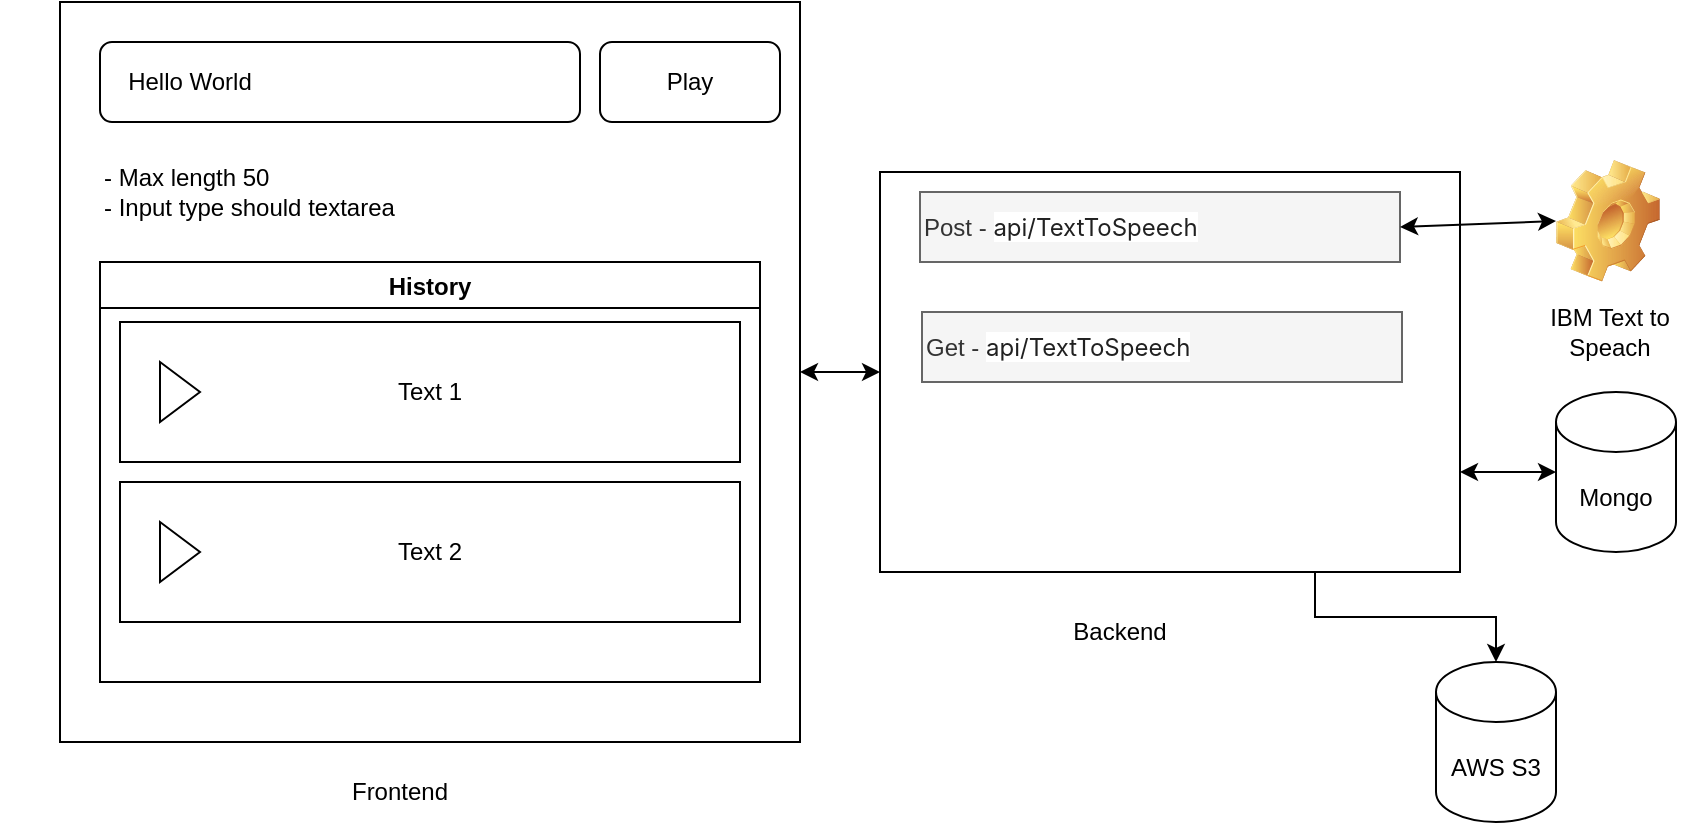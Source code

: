 <mxfile version="16.5.2" type="device"><diagram id="MfNnuCTeZEVBuGNaJn-E" name="Page-1"><mxGraphModel dx="868" dy="393" grid="1" gridSize="10" guides="1" tooltips="1" connect="1" arrows="1" fold="1" page="1" pageScale="1" pageWidth="850" pageHeight="1100" math="0" shadow="0"><root><mxCell id="0"/><mxCell id="1" parent="0"/><mxCell id="_rWdPW1ujyL2wrBIKqeX-1" value="" style="whiteSpace=wrap;html=1;aspect=fixed;" parent="1" vertex="1"><mxGeometry x="30" y="30" width="370" height="370" as="geometry"/></mxCell><mxCell id="_rWdPW1ujyL2wrBIKqeX-2" value="" style="rounded=1;whiteSpace=wrap;html=1;" parent="1" vertex="1"><mxGeometry x="50" y="50" width="240" height="40" as="geometry"/></mxCell><mxCell id="_rWdPW1ujyL2wrBIKqeX-3" value="Play" style="rounded=1;whiteSpace=wrap;html=1;" parent="1" vertex="1"><mxGeometry x="300" y="50" width="90" height="40" as="geometry"/></mxCell><mxCell id="_rWdPW1ujyL2wrBIKqeX-5" value="Hello World" style="text;html=1;strokeColor=none;fillColor=none;align=center;verticalAlign=middle;whiteSpace=wrap;rounded=0;" parent="1" vertex="1"><mxGeometry y="55" width="190" height="30" as="geometry"/></mxCell><mxCell id="_rWdPW1ujyL2wrBIKqeX-8" value="- Max length 50&lt;br&gt;&lt;div&gt;&lt;span&gt;- Input type should textarea&lt;/span&gt;&lt;/div&gt;" style="text;html=1;strokeColor=none;fillColor=none;align=left;verticalAlign=middle;whiteSpace=wrap;rounded=0;" parent="1" vertex="1"><mxGeometry x="50" y="110" width="280" height="30" as="geometry"/></mxCell><mxCell id="_rWdPW1ujyL2wrBIKqeX-9" value="History" style="swimlane;" parent="1" vertex="1"><mxGeometry x="50" y="160" width="330" height="210" as="geometry"/></mxCell><mxCell id="_rWdPW1ujyL2wrBIKqeX-14" value="Text 1" style="html=1;whiteSpace=wrap;container=1;recursiveResize=0;collapsible=0;" parent="_rWdPW1ujyL2wrBIKqeX-9" vertex="1"><mxGeometry x="10" y="30" width="310" height="70" as="geometry"/></mxCell><mxCell id="_rWdPW1ujyL2wrBIKqeX-15" value="" style="triangle;html=1;whiteSpace=wrap;" parent="_rWdPW1ujyL2wrBIKqeX-14" vertex="1"><mxGeometry x="20" y="20" width="20" height="30" as="geometry"/></mxCell><mxCell id="_rWdPW1ujyL2wrBIKqeX-10" value="Frontend" style="text;html=1;strokeColor=none;fillColor=none;align=center;verticalAlign=middle;whiteSpace=wrap;rounded=0;" parent="1" vertex="1"><mxGeometry x="170" y="410" width="60" height="30" as="geometry"/></mxCell><mxCell id="VscWvxXcvsiD1L9LTXn0-2" style="edgeStyle=orthogonalEdgeStyle;rounded=0;orthogonalLoop=1;jettySize=auto;html=1;exitX=0.75;exitY=1;exitDx=0;exitDy=0;" edge="1" parent="1" source="_rWdPW1ujyL2wrBIKqeX-11" target="VscWvxXcvsiD1L9LTXn0-1"><mxGeometry relative="1" as="geometry"/></mxCell><mxCell id="_rWdPW1ujyL2wrBIKqeX-11" value="" style="rounded=0;whiteSpace=wrap;html=1;" parent="1" vertex="1"><mxGeometry x="440" y="115" width="290" height="200" as="geometry"/></mxCell><mxCell id="_rWdPW1ujyL2wrBIKqeX-12" value="Backend" style="text;html=1;strokeColor=none;fillColor=none;align=center;verticalAlign=middle;whiteSpace=wrap;rounded=0;" parent="1" vertex="1"><mxGeometry x="530" y="330" width="60" height="30" as="geometry"/></mxCell><mxCell id="_rWdPW1ujyL2wrBIKqeX-13" value="Mongo" style="shape=cylinder3;whiteSpace=wrap;html=1;boundedLbl=1;backgroundOutline=1;size=15;" parent="1" vertex="1"><mxGeometry x="778" y="225" width="60" height="80" as="geometry"/></mxCell><mxCell id="_rWdPW1ujyL2wrBIKqeX-16" value="Text 2" style="html=1;whiteSpace=wrap;container=1;recursiveResize=0;collapsible=0;" parent="1" vertex="1"><mxGeometry x="60" y="270" width="310" height="70" as="geometry"/></mxCell><mxCell id="_rWdPW1ujyL2wrBIKqeX-17" value="" style="triangle;html=1;whiteSpace=wrap;" parent="_rWdPW1ujyL2wrBIKqeX-16" vertex="1"><mxGeometry x="20" y="20" width="20" height="30" as="geometry"/></mxCell><mxCell id="_rWdPW1ujyL2wrBIKqeX-18" value="" style="shape=image;html=1;verticalLabelPosition=bottom;verticalAlign=top;imageAspect=1;aspect=fixed;image=img/clipart/Gear_128x128.png" parent="1" vertex="1"><mxGeometry x="778" y="109" width="52" height="61" as="geometry"/></mxCell><mxCell id="_rWdPW1ujyL2wrBIKqeX-19" value="IBM Text to Speach" style="text;html=1;strokeColor=none;fillColor=none;align=center;verticalAlign=middle;whiteSpace=wrap;rounded=0;" parent="1" vertex="1"><mxGeometry x="760" y="180" width="90" height="30" as="geometry"/></mxCell><mxCell id="_rWdPW1ujyL2wrBIKqeX-20" value="Post -&amp;nbsp;&lt;span style=&quot;color: rgb(33 , 33 , 33) ; font-family: &amp;#34;inter&amp;#34; , &amp;#34;opensans&amp;#34; , &amp;#34;helvetica&amp;#34; , &amp;#34;arial&amp;#34; , sans-serif ; background-color: rgb(255 , 255 , 255)&quot;&gt;api/TextToSpeech&lt;/span&gt;" style="text;html=1;strokeColor=#666666;fillColor=#f5f5f5;align=left;verticalAlign=middle;whiteSpace=wrap;rounded=0;fontColor=#333333;" parent="1" vertex="1"><mxGeometry x="460" y="125" width="240" height="35" as="geometry"/></mxCell><mxCell id="_rWdPW1ujyL2wrBIKqeX-25" value="Get -&amp;nbsp;&lt;span style=&quot;color: rgb(33 , 33 , 33) ; font-family: &amp;#34;inter&amp;#34; , &amp;#34;opensans&amp;#34; , &amp;#34;helvetica&amp;#34; , &amp;#34;arial&amp;#34; , sans-serif ; background-color: rgb(255 , 255 , 255)&quot;&gt;api/TextToSpeech&lt;/span&gt;" style="text;html=1;strokeColor=#666666;fillColor=#f5f5f5;align=left;verticalAlign=middle;whiteSpace=wrap;rounded=0;fontColor=#333333;" parent="1" vertex="1"><mxGeometry x="461" y="185" width="240" height="35" as="geometry"/></mxCell><mxCell id="_rWdPW1ujyL2wrBIKqeX-27" value="" style="endArrow=classic;startArrow=classic;html=1;rounded=0;exitX=1;exitY=0.5;exitDx=0;exitDy=0;entryX=0;entryY=0.5;entryDx=0;entryDy=0;" parent="1" source="_rWdPW1ujyL2wrBIKqeX-20" target="_rWdPW1ujyL2wrBIKqeX-18" edge="1"><mxGeometry width="50" height="50" relative="1" as="geometry"><mxPoint x="400" y="310" as="sourcePoint"/><mxPoint x="450" y="260" as="targetPoint"/></mxGeometry></mxCell><mxCell id="_rWdPW1ujyL2wrBIKqeX-30" value="" style="endArrow=classic;startArrow=classic;html=1;rounded=0;entryX=0;entryY=0.5;entryDx=0;entryDy=0;entryPerimeter=0;exitX=1;exitY=0.75;exitDx=0;exitDy=0;" parent="1" source="_rWdPW1ujyL2wrBIKqeX-11" target="_rWdPW1ujyL2wrBIKqeX-13" edge="1"><mxGeometry width="50" height="50" relative="1" as="geometry"><mxPoint x="450" y="300" as="sourcePoint"/><mxPoint x="500" y="250" as="targetPoint"/></mxGeometry></mxCell><mxCell id="_rWdPW1ujyL2wrBIKqeX-31" value="" style="endArrow=classic;startArrow=classic;html=1;rounded=0;exitX=1;exitY=0.5;exitDx=0;exitDy=0;entryX=0;entryY=0.5;entryDx=0;entryDy=0;" parent="1" source="_rWdPW1ujyL2wrBIKqeX-1" target="_rWdPW1ujyL2wrBIKqeX-11" edge="1"><mxGeometry width="50" height="50" relative="1" as="geometry"><mxPoint x="450" y="230" as="sourcePoint"/><mxPoint x="500" y="180" as="targetPoint"/></mxGeometry></mxCell><mxCell id="VscWvxXcvsiD1L9LTXn0-1" value="AWS S3" style="shape=cylinder3;whiteSpace=wrap;html=1;boundedLbl=1;backgroundOutline=1;size=15;" vertex="1" parent="1"><mxGeometry x="718" y="360" width="60" height="80" as="geometry"/></mxCell></root></mxGraphModel></diagram></mxfile>